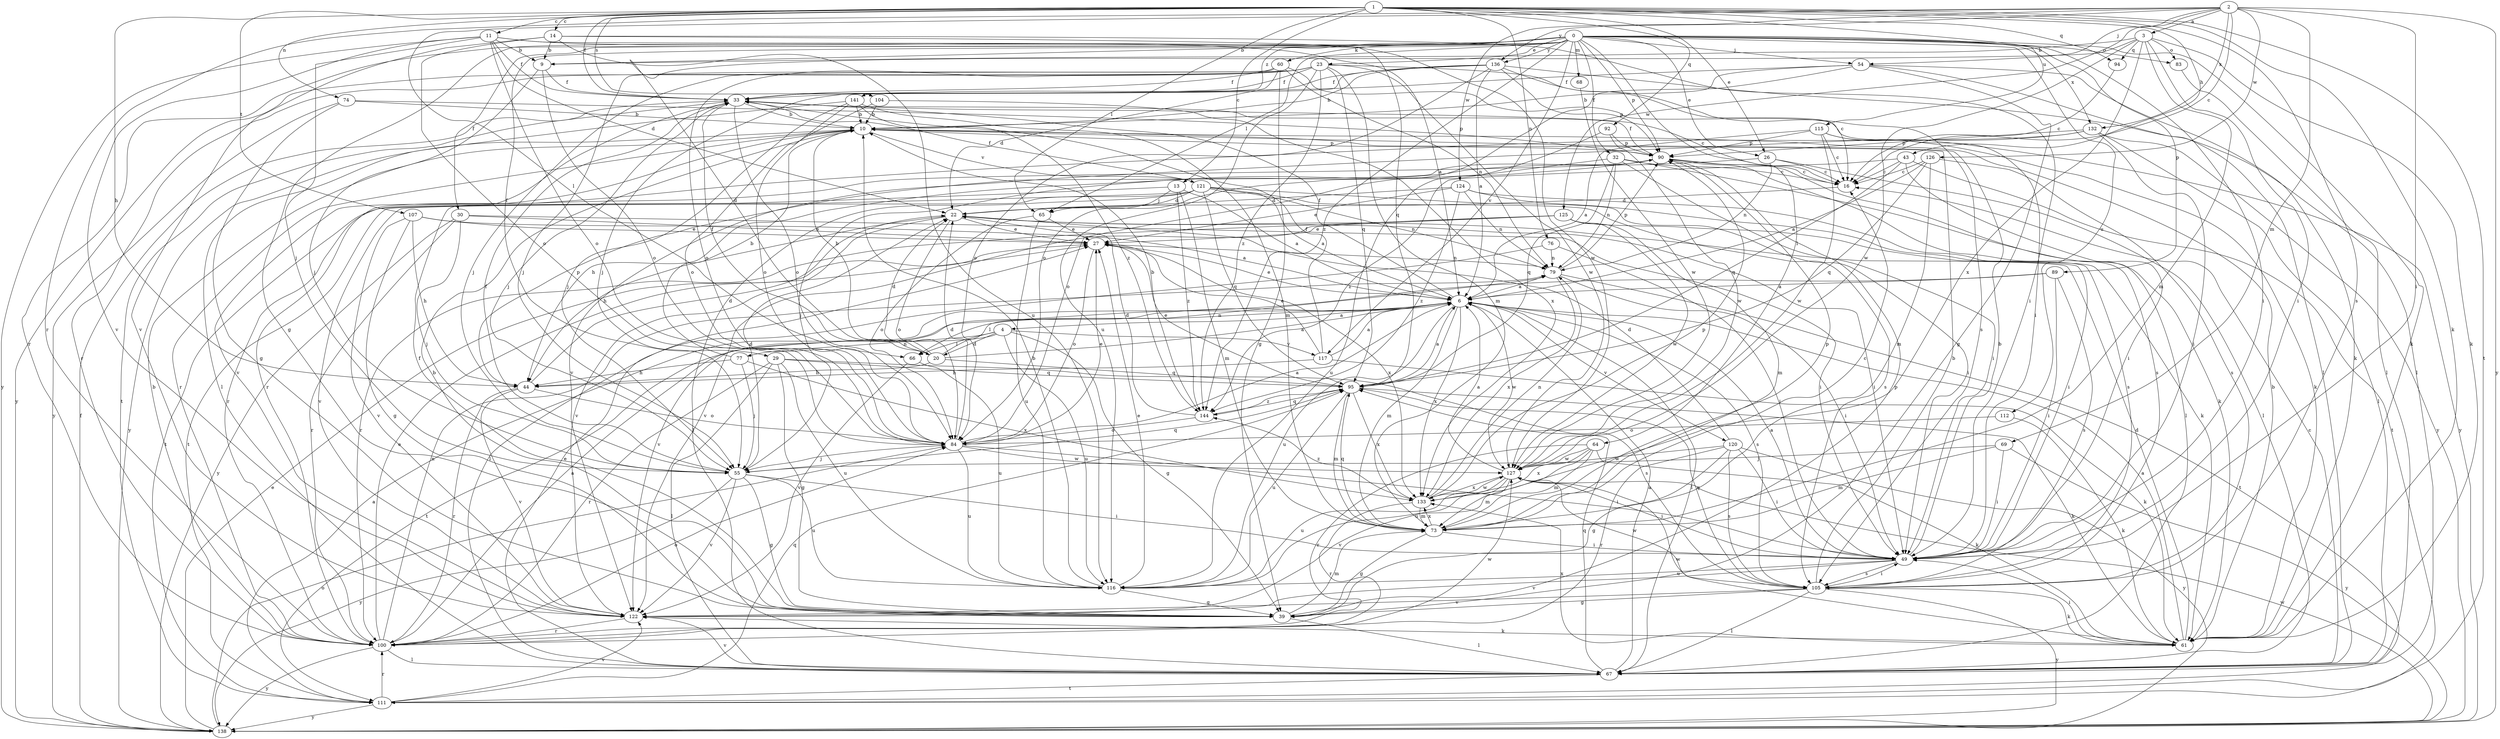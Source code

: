 strict digraph  {
0;
1;
2;
3;
4;
6;
9;
10;
11;
13;
14;
16;
20;
22;
23;
26;
27;
29;
30;
32;
33;
39;
43;
44;
49;
54;
55;
60;
61;
64;
65;
66;
67;
68;
69;
73;
74;
76;
77;
79;
83;
84;
89;
90;
92;
94;
95;
100;
104;
105;
107;
111;
112;
115;
116;
117;
120;
121;
122;
124;
125;
126;
127;
132;
133;
136;
138;
141;
144;
0 -> 9  [label=b];
0 -> 23  [label=e];
0 -> 26  [label=e];
0 -> 29  [label=f];
0 -> 30  [label=f];
0 -> 32  [label=f];
0 -> 39  [label=g];
0 -> 49  [label=i];
0 -> 54  [label=j];
0 -> 60  [label=k];
0 -> 61  [label=k];
0 -> 64  [label=l];
0 -> 65  [label=l];
0 -> 68  [label=m];
0 -> 83  [label=o];
0 -> 89  [label=p];
0 -> 90  [label=p];
0 -> 100  [label=r];
0 -> 112  [label=u];
0 -> 117  [label=v];
0 -> 132  [label=x];
0 -> 136  [label=y];
0 -> 141  [label=z];
0 -> 144  [label=z];
1 -> 11  [label=c];
1 -> 13  [label=c];
1 -> 14  [label=c];
1 -> 26  [label=e];
1 -> 33  [label=f];
1 -> 43  [label=h];
1 -> 44  [label=h];
1 -> 61  [label=k];
1 -> 65  [label=l];
1 -> 74  [label=n];
1 -> 76  [label=n];
1 -> 92  [label=q];
1 -> 94  [label=q];
1 -> 104  [label=s];
1 -> 105  [label=s];
1 -> 107  [label=t];
1 -> 111  [label=t];
1 -> 115  [label=u];
2 -> 3  [label=a];
2 -> 16  [label=c];
2 -> 49  [label=i];
2 -> 54  [label=j];
2 -> 66  [label=l];
2 -> 69  [label=m];
2 -> 100  [label=r];
2 -> 124  [label=w];
2 -> 125  [label=w];
2 -> 126  [label=w];
2 -> 132  [label=x];
2 -> 136  [label=y];
2 -> 138  [label=y];
3 -> 9  [label=b];
3 -> 20  [label=d];
3 -> 49  [label=i];
3 -> 61  [label=k];
3 -> 73  [label=m];
3 -> 83  [label=o];
3 -> 94  [label=q];
3 -> 127  [label=w];
3 -> 133  [label=x];
4 -> 20  [label=d];
4 -> 39  [label=g];
4 -> 66  [label=l];
4 -> 77  [label=n];
4 -> 111  [label=t];
4 -> 116  [label=u];
4 -> 117  [label=v];
6 -> 4  [label=a];
6 -> 27  [label=e];
6 -> 33  [label=f];
6 -> 66  [label=l];
6 -> 67  [label=l];
6 -> 73  [label=m];
6 -> 105  [label=s];
6 -> 116  [label=u];
6 -> 120  [label=v];
6 -> 127  [label=w];
6 -> 133  [label=x];
9 -> 33  [label=f];
9 -> 55  [label=j];
9 -> 84  [label=o];
10 -> 90  [label=p];
10 -> 100  [label=r];
10 -> 121  [label=v];
10 -> 122  [label=v];
10 -> 138  [label=y];
11 -> 6  [label=a];
11 -> 9  [label=b];
11 -> 22  [label=d];
11 -> 33  [label=f];
11 -> 55  [label=j];
11 -> 84  [label=o];
11 -> 122  [label=v];
11 -> 127  [label=w];
11 -> 138  [label=y];
13 -> 6  [label=a];
13 -> 73  [label=m];
13 -> 111  [label=t];
13 -> 144  [label=z];
13 -> 65  [label=j];
14 -> 9  [label=b];
14 -> 49  [label=i];
14 -> 84  [label=o];
14 -> 95  [label=q];
14 -> 116  [label=u];
14 -> 122  [label=v];
16 -> 22  [label=d];
20 -> 6  [label=a];
20 -> 10  [label=b];
20 -> 22  [label=d];
20 -> 33  [label=f];
20 -> 44  [label=h];
20 -> 79  [label=n];
20 -> 95  [label=q];
22 -> 27  [label=e];
22 -> 44  [label=h];
22 -> 49  [label=i];
22 -> 84  [label=o];
22 -> 122  [label=v];
23 -> 33  [label=f];
23 -> 55  [label=j];
23 -> 73  [label=m];
23 -> 84  [label=o];
23 -> 95  [label=q];
23 -> 100  [label=r];
23 -> 105  [label=s];
23 -> 116  [label=u];
23 -> 127  [label=w];
23 -> 138  [label=y];
23 -> 144  [label=z];
26 -> 16  [label=c];
26 -> 44  [label=h];
26 -> 67  [label=l];
26 -> 79  [label=n];
27 -> 79  [label=n];
27 -> 84  [label=o];
27 -> 133  [label=x];
29 -> 39  [label=g];
29 -> 67  [label=l];
29 -> 95  [label=q];
29 -> 100  [label=r];
29 -> 105  [label=s];
29 -> 116  [label=u];
30 -> 27  [label=e];
30 -> 49  [label=i];
30 -> 55  [label=j];
30 -> 100  [label=r];
30 -> 138  [label=y];
32 -> 16  [label=c];
32 -> 49  [label=i];
32 -> 55  [label=j];
32 -> 61  [label=k];
32 -> 79  [label=n];
32 -> 95  [label=q];
33 -> 10  [label=b];
33 -> 16  [label=c];
33 -> 55  [label=j];
33 -> 84  [label=o];
33 -> 111  [label=t];
39 -> 10  [label=b];
39 -> 33  [label=f];
39 -> 67  [label=l];
39 -> 73  [label=m];
39 -> 90  [label=p];
43 -> 16  [label=c];
43 -> 49  [label=i];
43 -> 95  [label=q];
43 -> 111  [label=t];
43 -> 144  [label=z];
44 -> 22  [label=d];
44 -> 84  [label=o];
44 -> 90  [label=p];
44 -> 100  [label=r];
44 -> 122  [label=v];
49 -> 6  [label=a];
49 -> 10  [label=b];
49 -> 105  [label=s];
49 -> 116  [label=u];
49 -> 122  [label=v];
54 -> 10  [label=b];
54 -> 33  [label=f];
54 -> 39  [label=g];
54 -> 61  [label=k];
54 -> 67  [label=l];
54 -> 84  [label=o];
55 -> 22  [label=d];
55 -> 33  [label=f];
55 -> 39  [label=g];
55 -> 49  [label=i];
55 -> 95  [label=q];
55 -> 116  [label=u];
55 -> 122  [label=v];
55 -> 138  [label=y];
60 -> 22  [label=d];
60 -> 33  [label=f];
60 -> 39  [label=g];
60 -> 49  [label=i];
60 -> 55  [label=j];
60 -> 79  [label=n];
61 -> 6  [label=a];
61 -> 10  [label=b];
61 -> 22  [label=d];
61 -> 49  [label=i];
61 -> 127  [label=w];
61 -> 133  [label=x];
64 -> 61  [label=k];
64 -> 73  [label=m];
64 -> 100  [label=r];
64 -> 116  [label=u];
64 -> 127  [label=w];
64 -> 133  [label=x];
65 -> 27  [label=e];
65 -> 84  [label=o];
65 -> 116  [label=u];
66 -> 116  [label=u];
66 -> 122  [label=v];
67 -> 6  [label=a];
67 -> 16  [label=c];
67 -> 27  [label=e];
67 -> 95  [label=q];
67 -> 111  [label=t];
67 -> 122  [label=v];
68 -> 127  [label=w];
69 -> 49  [label=i];
69 -> 55  [label=j];
69 -> 73  [label=m];
69 -> 138  [label=y];
73 -> 16  [label=c];
73 -> 39  [label=g];
73 -> 49  [label=i];
73 -> 90  [label=p];
73 -> 95  [label=q];
73 -> 133  [label=x];
74 -> 10  [label=b];
74 -> 39  [label=g];
74 -> 90  [label=p];
74 -> 138  [label=y];
76 -> 49  [label=i];
76 -> 67  [label=l];
76 -> 79  [label=n];
77 -> 10  [label=b];
77 -> 44  [label=h];
77 -> 55  [label=j];
77 -> 133  [label=x];
79 -> 6  [label=a];
79 -> 49  [label=i];
79 -> 90  [label=p];
79 -> 111  [label=t];
79 -> 133  [label=x];
83 -> 67  [label=l];
84 -> 6  [label=a];
84 -> 22  [label=d];
84 -> 27  [label=e];
84 -> 49  [label=i];
84 -> 55  [label=j];
84 -> 116  [label=u];
84 -> 127  [label=w];
89 -> 6  [label=a];
89 -> 49  [label=i];
89 -> 105  [label=s];
89 -> 122  [label=v];
90 -> 16  [label=c];
90 -> 33  [label=f];
90 -> 67  [label=l];
90 -> 100  [label=r];
90 -> 105  [label=s];
90 -> 116  [label=u];
92 -> 84  [label=o];
92 -> 90  [label=p];
92 -> 127  [label=w];
94 -> 16  [label=c];
95 -> 6  [label=a];
95 -> 27  [label=e];
95 -> 61  [label=k];
95 -> 73  [label=m];
95 -> 116  [label=u];
95 -> 133  [label=x];
95 -> 144  [label=z];
100 -> 6  [label=a];
100 -> 10  [label=b];
100 -> 27  [label=e];
100 -> 67  [label=l];
100 -> 79  [label=n];
100 -> 84  [label=o];
100 -> 127  [label=w];
100 -> 138  [label=y];
104 -> 10  [label=b];
104 -> 84  [label=o];
104 -> 133  [label=x];
105 -> 10  [label=b];
105 -> 39  [label=g];
105 -> 49  [label=i];
105 -> 61  [label=k];
105 -> 67  [label=l];
105 -> 95  [label=q];
105 -> 122  [label=v];
105 -> 127  [label=w];
105 -> 138  [label=y];
107 -> 6  [label=a];
107 -> 27  [label=e];
107 -> 39  [label=g];
107 -> 44  [label=h];
107 -> 122  [label=v];
111 -> 6  [label=a];
111 -> 95  [label=q];
111 -> 100  [label=r];
111 -> 122  [label=v];
111 -> 138  [label=y];
112 -> 61  [label=k];
112 -> 84  [label=o];
115 -> 6  [label=a];
115 -> 16  [label=c];
115 -> 61  [label=k];
115 -> 90  [label=p];
115 -> 127  [label=w];
115 -> 138  [label=y];
116 -> 10  [label=b];
116 -> 27  [label=e];
116 -> 39  [label=g];
117 -> 6  [label=a];
117 -> 27  [label=e];
117 -> 33  [label=f];
117 -> 44  [label=h];
117 -> 61  [label=k];
120 -> 22  [label=d];
120 -> 39  [label=g];
120 -> 49  [label=i];
120 -> 100  [label=r];
120 -> 105  [label=s];
120 -> 127  [label=w];
120 -> 138  [label=y];
121 -> 6  [label=a];
121 -> 22  [label=d];
121 -> 33  [label=f];
121 -> 49  [label=i];
121 -> 67  [label=l];
121 -> 79  [label=n];
121 -> 95  [label=q];
121 -> 105  [label=s];
121 -> 111  [label=t];
121 -> 122  [label=v];
122 -> 61  [label=k];
122 -> 100  [label=r];
124 -> 22  [label=d];
124 -> 27  [label=e];
124 -> 61  [label=k];
124 -> 79  [label=n];
124 -> 105  [label=s];
124 -> 144  [label=z];
125 -> 27  [label=e];
125 -> 49  [label=i];
125 -> 73  [label=m];
125 -> 100  [label=r];
125 -> 122  [label=v];
125 -> 127  [label=w];
126 -> 6  [label=a];
126 -> 16  [label=c];
126 -> 73  [label=m];
126 -> 95  [label=q];
126 -> 105  [label=s];
127 -> 6  [label=a];
127 -> 49  [label=i];
127 -> 73  [label=m];
127 -> 116  [label=u];
127 -> 122  [label=v];
127 -> 133  [label=x];
132 -> 49  [label=i];
132 -> 67  [label=l];
132 -> 90  [label=p];
132 -> 100  [label=r];
132 -> 122  [label=v];
132 -> 138  [label=y];
133 -> 73  [label=m];
133 -> 79  [label=n];
133 -> 90  [label=p];
133 -> 100  [label=r];
133 -> 127  [label=w];
133 -> 144  [label=z];
136 -> 6  [label=a];
136 -> 10  [label=b];
136 -> 16  [label=c];
136 -> 33  [label=f];
136 -> 55  [label=j];
136 -> 67  [label=l];
136 -> 84  [label=o];
136 -> 90  [label=p];
138 -> 27  [label=e];
138 -> 33  [label=f];
138 -> 84  [label=o];
138 -> 127  [label=w];
141 -> 10  [label=b];
141 -> 55  [label=j];
141 -> 67  [label=l];
141 -> 73  [label=m];
141 -> 84  [label=o];
141 -> 144  [label=z];
144 -> 10  [label=b];
144 -> 22  [label=d];
144 -> 84  [label=o];
144 -> 95  [label=q];
}
